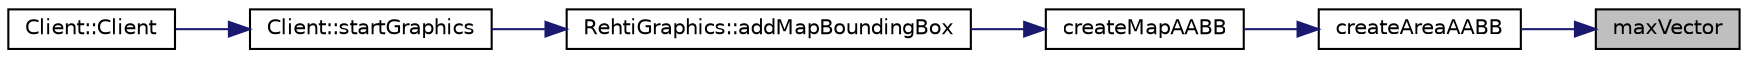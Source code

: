 digraph "maxVector"
{
 // LATEX_PDF_SIZE
  edge [fontname="Helvetica",fontsize="10",labelfontname="Helvetica",labelfontsize="10"];
  node [fontname="Helvetica",fontsize="10",shape=record];
  rankdir="RL";
  Node1 [label="maxVector",height=0.2,width=0.4,color="black", fillcolor="grey75", style="filled", fontcolor="black",tooltip="Constructs a maximum vector from two vectors."];
  Node1 -> Node2 [dir="back",color="midnightblue",fontsize="10",style="solid",fontname="Helvetica"];
  Node2 [label="createAreaAABB",height=0.2,width=0.4,color="black", fillcolor="white", style="filled",URL="$AABB_8cpp.html#a8673fc5f0b3d4ca8745793df1c907d7e",tooltip="Recursively creates an AABB tree for a single area."];
  Node2 -> Node3 [dir="back",color="midnightblue",fontsize="10",style="solid",fontname="Helvetica"];
  Node3 [label="createMapAABB",height=0.2,width=0.4,color="black", fillcolor="white", style="filled",URL="$AABB_8cpp.html#a84f9fe626856f524cb482bca08c4f2f2",tooltip="Creates a list of AABBs trees for each area in the areaMatrix."];
  Node3 -> Node4 [dir="back",color="midnightblue",fontsize="10",style="solid",fontname="Helvetica"];
  Node4 [label="RehtiGraphics::addMapBoundingBox",height=0.2,width=0.4,color="black", fillcolor="white", style="filled",URL="$classRehtiGraphics.html#a2a9176b65dedb70b8fa94ce7aea8643a",tooltip="Adds a bounding box for the world map."];
  Node4 -> Node5 [dir="back",color="midnightblue",fontsize="10",style="solid",fontname="Helvetica"];
  Node5 [label="Client::startGraphics",height=0.2,width=0.4,color="black", fillcolor="white", style="filled",URL="$classClient.html#a7b7406bdc248547627fd669a92b86d6c",tooltip="Starts the graphics library."];
  Node5 -> Node6 [dir="back",color="midnightblue",fontsize="10",style="solid",fontname="Helvetica"];
  Node6 [label="Client::Client",height=0.2,width=0.4,color="black", fillcolor="white", style="filled",URL="$classClient.html#ad3e41ed92e71d5c3717db96e68b9541b",tooltip=" "];
}
